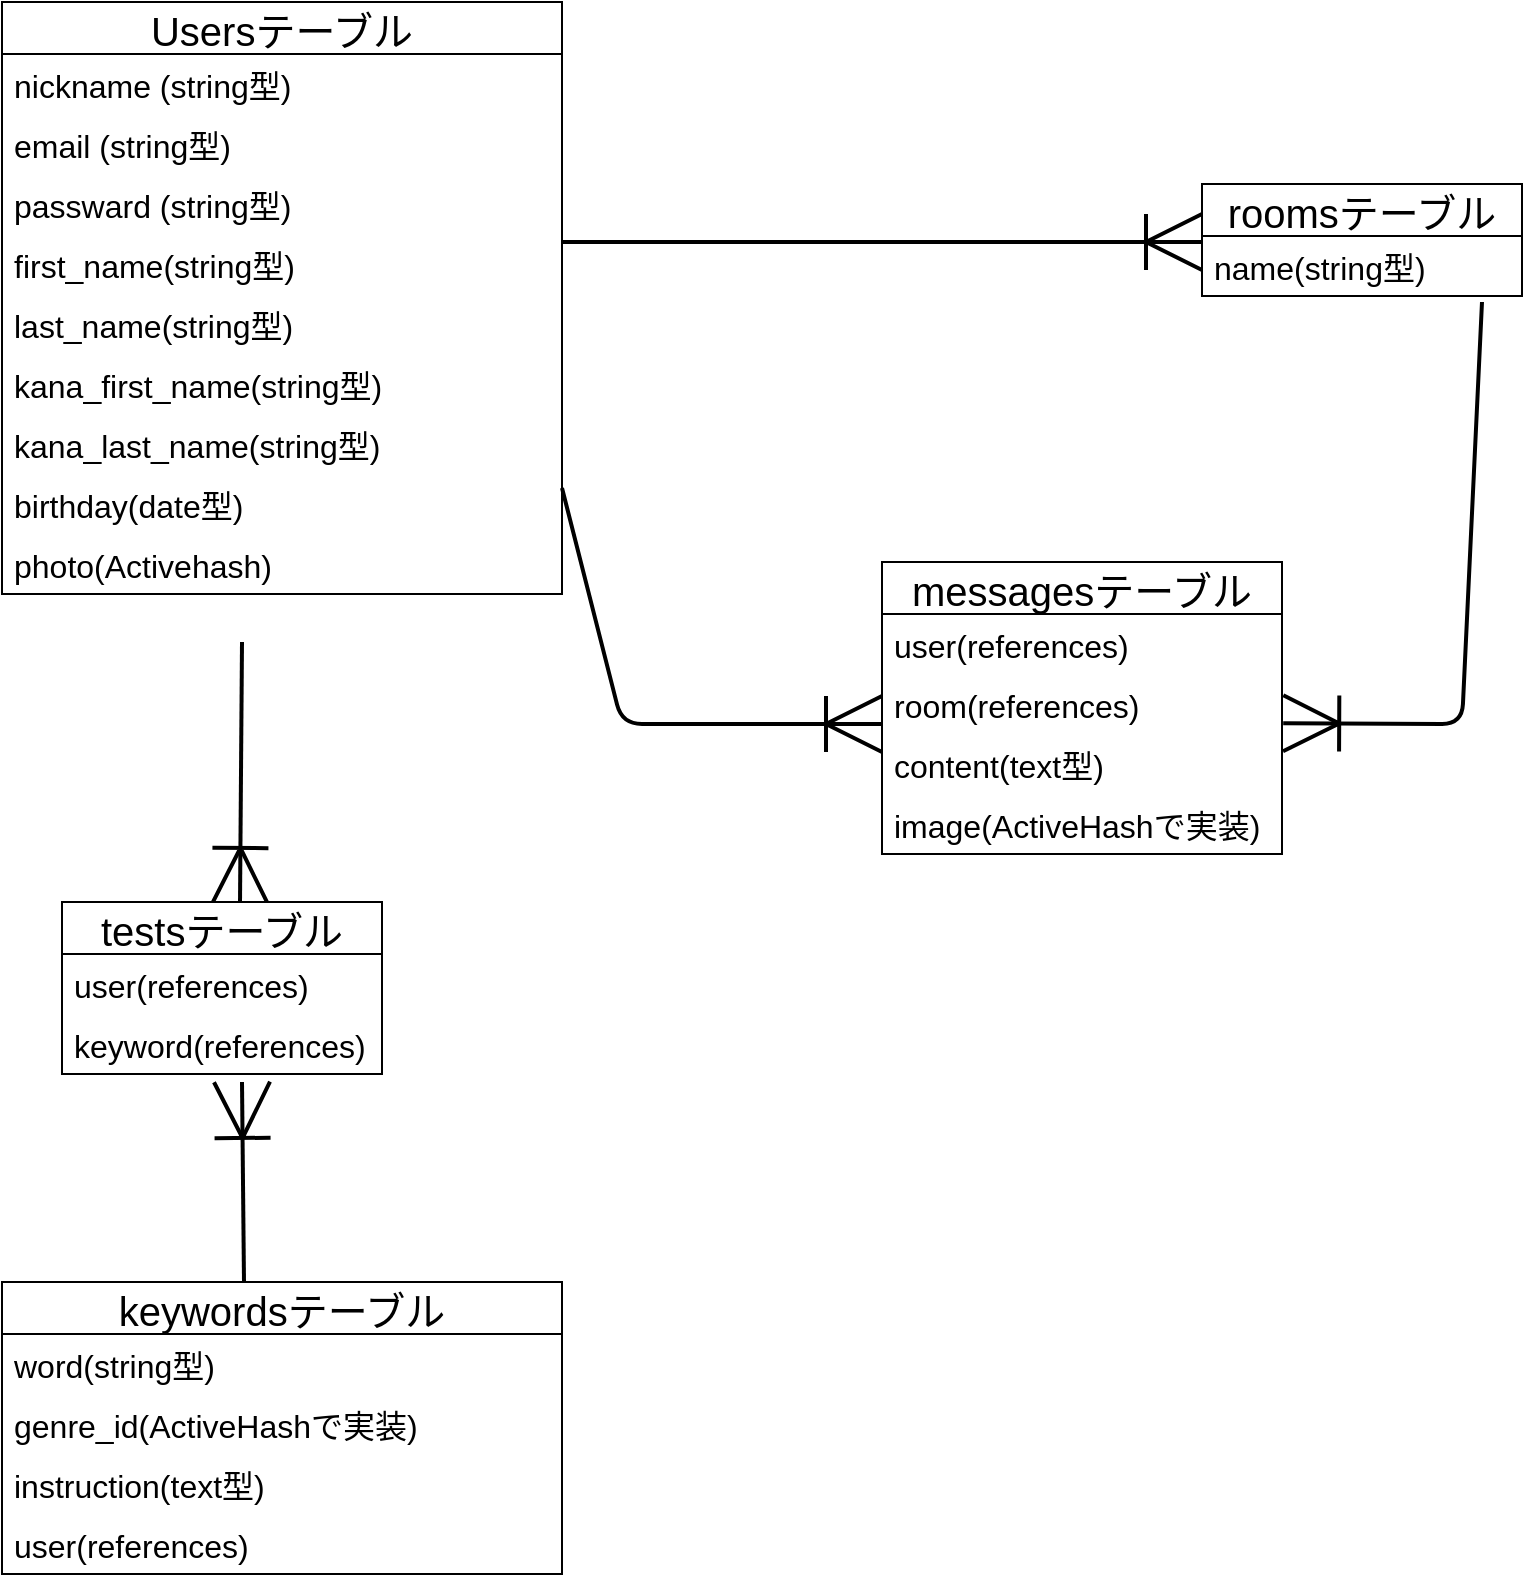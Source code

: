 <mxfile>
    <diagram id="4frTPqVtPW4pfxPSl3lV" name="ページ1">
        <mxGraphModel dx="1231" dy="722" grid="1" gridSize="10" guides="1" tooltips="1" connect="1" arrows="1" fold="1" page="1" pageScale="1" pageWidth="827" pageHeight="1169" math="0" shadow="0">
            <root>
                <mxCell id="0"/>
                <mxCell id="1" parent="0"/>
                <mxCell id="14" value="keywordsテーブル" style="swimlane;fontStyle=0;childLayout=stackLayout;horizontal=1;startSize=26;horizontalStack=0;resizeParent=1;resizeParentMax=0;resizeLast=0;collapsible=1;marginBottom=0;align=center;fontSize=20;" parent="1" vertex="1">
                    <mxGeometry y="640" width="280" height="146" as="geometry"/>
                </mxCell>
                <mxCell id="15" value="word(string型)" style="text;strokeColor=none;fillColor=none;spacingLeft=4;spacingRight=4;overflow=hidden;rotatable=0;points=[[0,0.5],[1,0.5]];portConstraint=eastwest;fontSize=16;" parent="14" vertex="1">
                    <mxGeometry y="26" width="280" height="30" as="geometry"/>
                </mxCell>
                <mxCell id="16" value="genre_id(ActiveHashで実装)" style="text;strokeColor=none;fillColor=none;spacingLeft=4;spacingRight=4;overflow=hidden;rotatable=0;points=[[0,0.5],[1,0.5]];portConstraint=eastwest;fontSize=16;" parent="14" vertex="1">
                    <mxGeometry y="56" width="280" height="30" as="geometry"/>
                </mxCell>
                <mxCell id="17" value="instruction(text型)" style="text;strokeColor=none;fillColor=none;spacingLeft=4;spacingRight=4;overflow=hidden;rotatable=0;points=[[0,0.5],[1,0.5]];portConstraint=eastwest;fontSize=16;" parent="14" vertex="1">
                    <mxGeometry y="86" width="280" height="30" as="geometry"/>
                </mxCell>
                <mxCell id="61" value="user(references)" style="text;strokeColor=none;fillColor=none;spacingLeft=4;spacingRight=4;overflow=hidden;rotatable=0;points=[[0,0.5],[1,0.5]];portConstraint=eastwest;fontSize=16;" parent="14" vertex="1">
                    <mxGeometry y="116" width="280" height="30" as="geometry"/>
                </mxCell>
                <mxCell id="22" value="Usersテーブル" style="swimlane;fontStyle=0;childLayout=stackLayout;horizontal=1;startSize=26;horizontalStack=0;resizeParent=1;resizeParentMax=0;resizeLast=0;collapsible=1;marginBottom=0;align=center;fontSize=20;" parent="1" vertex="1">
                    <mxGeometry width="280" height="296" as="geometry">
                        <mxRectangle x="314" y="40" width="50" height="26" as="alternateBounds"/>
                    </mxGeometry>
                </mxCell>
                <mxCell id="23" value="nickname (string型)" style="text;strokeColor=none;fillColor=none;spacingLeft=4;spacingRight=4;overflow=hidden;rotatable=0;points=[[0,0.5],[1,0.5]];portConstraint=eastwest;fontSize=16;" parent="22" vertex="1">
                    <mxGeometry y="26" width="280" height="30" as="geometry"/>
                </mxCell>
                <mxCell id="24" value="email (string型)" style="text;strokeColor=none;fillColor=none;spacingLeft=4;spacingRight=4;overflow=hidden;rotatable=0;points=[[0,0.5],[1,0.5]];portConstraint=eastwest;fontSize=16;" parent="22" vertex="1">
                    <mxGeometry y="56" width="280" height="30" as="geometry"/>
                </mxCell>
                <mxCell id="25" value="passward (string型)" style="text;strokeColor=none;fillColor=none;spacingLeft=4;spacingRight=4;overflow=hidden;rotatable=0;points=[[0,0.5],[1,0.5]];portConstraint=eastwest;fontSize=16;" parent="22" vertex="1">
                    <mxGeometry y="86" width="280" height="30" as="geometry"/>
                </mxCell>
                <mxCell id="26" value="first_name(string型)" style="text;strokeColor=none;fillColor=none;spacingLeft=4;spacingRight=4;overflow=hidden;rotatable=0;points=[[0,0.5],[1,0.5]];portConstraint=eastwest;fontSize=16;" parent="22" vertex="1">
                    <mxGeometry y="116" width="280" height="30" as="geometry"/>
                </mxCell>
                <mxCell id="27" value="last_name(string型)" style="text;strokeColor=none;fillColor=none;spacingLeft=4;spacingRight=4;overflow=hidden;rotatable=0;points=[[0,0.5],[1,0.5]];portConstraint=eastwest;fontSize=16;" parent="22" vertex="1">
                    <mxGeometry y="146" width="280" height="30" as="geometry"/>
                </mxCell>
                <mxCell id="28" value="kana_first_name(string型)" style="text;strokeColor=none;fillColor=none;spacingLeft=4;spacingRight=4;overflow=hidden;rotatable=0;points=[[0,0.5],[1,0.5]];portConstraint=eastwest;fontSize=16;" parent="22" vertex="1">
                    <mxGeometry y="176" width="280" height="30" as="geometry"/>
                </mxCell>
                <mxCell id="29" value="kana_last_name(string型)" style="text;strokeColor=none;fillColor=none;spacingLeft=4;spacingRight=4;overflow=hidden;rotatable=0;points=[[0,0.5],[1,0.5]];portConstraint=eastwest;fontSize=16;" parent="22" vertex="1">
                    <mxGeometry y="206" width="280" height="30" as="geometry"/>
                </mxCell>
                <mxCell id="30" value="birthday(date型)" style="text;strokeColor=none;fillColor=none;spacingLeft=4;spacingRight=4;overflow=hidden;rotatable=0;points=[[0,0.5],[1,0.5]];portConstraint=eastwest;fontSize=16;" parent="22" vertex="1">
                    <mxGeometry y="236" width="280" height="30" as="geometry"/>
                </mxCell>
                <mxCell id="62" value="photo(Activehash)" style="text;strokeColor=none;fillColor=none;spacingLeft=4;spacingRight=4;overflow=hidden;rotatable=0;points=[[0,0.5],[1,0.5]];portConstraint=eastwest;fontSize=16;" parent="22" vertex="1">
                    <mxGeometry y="266" width="280" height="30" as="geometry"/>
                </mxCell>
                <mxCell id="35" value="roomsテーブル" style="swimlane;fontStyle=0;childLayout=stackLayout;horizontal=1;startSize=26;horizontalStack=0;resizeParent=1;resizeParentMax=0;resizeLast=0;collapsible=1;marginBottom=0;align=center;fontSize=20;" parent="1" vertex="1">
                    <mxGeometry x="600" y="91" width="160" height="56" as="geometry"/>
                </mxCell>
                <mxCell id="36" value="name(string型)" style="text;strokeColor=none;fillColor=none;spacingLeft=4;spacingRight=4;overflow=hidden;rotatable=0;points=[[0,0.5],[1,0.5]];portConstraint=eastwest;fontSize=16;" parent="35" vertex="1">
                    <mxGeometry y="26" width="160" height="30" as="geometry"/>
                </mxCell>
                <mxCell id="39" value="messagesテーブル" style="swimlane;fontStyle=0;childLayout=stackLayout;horizontal=1;startSize=26;horizontalStack=0;resizeParent=1;resizeParentMax=0;resizeLast=0;collapsible=1;marginBottom=0;align=center;fontSize=20;" parent="1" vertex="1">
                    <mxGeometry x="440" y="280" width="200" height="146" as="geometry"/>
                </mxCell>
                <mxCell id="40" value="user(references)" style="text;strokeColor=none;fillColor=none;spacingLeft=4;spacingRight=4;overflow=hidden;rotatable=0;points=[[0,0.5],[1,0.5]];portConstraint=eastwest;fontSize=16;" parent="39" vertex="1">
                    <mxGeometry y="26" width="200" height="30" as="geometry"/>
                </mxCell>
                <mxCell id="41" value="room(references)" style="text;strokeColor=none;fillColor=none;spacingLeft=4;spacingRight=4;overflow=hidden;rotatable=0;points=[[0,0.5],[1,0.5]];portConstraint=eastwest;fontSize=16;" parent="39" vertex="1">
                    <mxGeometry y="56" width="200" height="30" as="geometry"/>
                </mxCell>
                <mxCell id="45" value="content(text型)" style="text;strokeColor=none;fillColor=none;spacingLeft=4;spacingRight=4;overflow=hidden;rotatable=0;points=[[0,0.5],[1,0.5]];portConstraint=eastwest;fontSize=16;" parent="39" vertex="1">
                    <mxGeometry y="86" width="200" height="30" as="geometry"/>
                </mxCell>
                <mxCell id="42" value="image(ActiveHashで実装)" style="text;strokeColor=none;fillColor=none;spacingLeft=4;spacingRight=4;overflow=hidden;rotatable=0;points=[[0,0.5],[1,0.5]];portConstraint=eastwest;fontSize=16;" parent="39" vertex="1">
                    <mxGeometry y="116" width="200" height="30" as="geometry"/>
                </mxCell>
                <mxCell id="49" value="" style="fontSize=12;html=1;endArrow=ERoneToMany;endSize=25;startSize=6;strokeWidth=2;" parent="1" edge="1">
                    <mxGeometry width="100" height="100" relative="1" as="geometry">
                        <mxPoint x="280" y="120" as="sourcePoint"/>
                        <mxPoint x="600" y="120" as="targetPoint"/>
                    </mxGeometry>
                </mxCell>
                <mxCell id="50" value="" style="fontSize=12;html=1;endArrow=ERoneToMany;endSize=25;startSize=6;strokeWidth=2;" parent="1" edge="1">
                    <mxGeometry width="100" height="100" relative="1" as="geometry">
                        <mxPoint x="120" y="320" as="sourcePoint"/>
                        <mxPoint x="119" y="451" as="targetPoint"/>
                    </mxGeometry>
                </mxCell>
                <mxCell id="53" value="" style="fontSize=12;html=1;endArrow=ERoneToMany;endSize=25;startSize=6;strokeWidth=2;" parent="1" edge="1">
                    <mxGeometry width="100" height="100" relative="1" as="geometry">
                        <mxPoint x="280" y="243" as="sourcePoint"/>
                        <mxPoint x="440" y="361" as="targetPoint"/>
                        <Array as="points">
                            <mxPoint x="310" y="361"/>
                        </Array>
                    </mxGeometry>
                </mxCell>
                <mxCell id="55" value="" style="fontSize=12;html=1;endArrow=ERoneToMany;endSize=25;startSize=6;strokeWidth=2;entryX=1.003;entryY=0.82;entryDx=0;entryDy=0;entryPerimeter=0;" parent="1" target="41" edge="1">
                    <mxGeometry width="100" height="100" relative="1" as="geometry">
                        <mxPoint x="740" y="150" as="sourcePoint"/>
                        <mxPoint x="720" y="360" as="targetPoint"/>
                        <Array as="points">
                            <mxPoint x="730" y="361"/>
                        </Array>
                    </mxGeometry>
                </mxCell>
                <mxCell id="56" value="testsテーブル" style="swimlane;fontStyle=0;childLayout=stackLayout;horizontal=1;startSize=26;horizontalStack=0;resizeParent=1;resizeParentMax=0;resizeLast=0;collapsible=1;marginBottom=0;align=center;fontSize=20;" parent="1" vertex="1">
                    <mxGeometry x="30" y="450" width="160" height="86" as="geometry"/>
                </mxCell>
                <mxCell id="57" value="user(references)" style="text;strokeColor=none;fillColor=none;spacingLeft=4;spacingRight=4;overflow=hidden;rotatable=0;points=[[0,0.5],[1,0.5]];portConstraint=eastwest;fontSize=16;" parent="56" vertex="1">
                    <mxGeometry y="26" width="160" height="30" as="geometry"/>
                </mxCell>
                <mxCell id="58" value="keyword(references)" style="text;strokeColor=none;fillColor=none;spacingLeft=4;spacingRight=4;overflow=hidden;rotatable=0;points=[[0,0.5],[1,0.5]];portConstraint=eastwest;fontSize=16;" parent="56" vertex="1">
                    <mxGeometry y="56" width="160" height="30" as="geometry"/>
                </mxCell>
                <mxCell id="60" value="" style="fontSize=12;html=1;endArrow=ERoneToMany;endSize=25;startSize=6;strokeWidth=2;" parent="1" edge="1">
                    <mxGeometry width="100" height="100" relative="1" as="geometry">
                        <mxPoint x="121" y="640" as="sourcePoint"/>
                        <mxPoint x="120" y="540" as="targetPoint"/>
                    </mxGeometry>
                </mxCell>
            </root>
        </mxGraphModel>
    </diagram>
</mxfile>